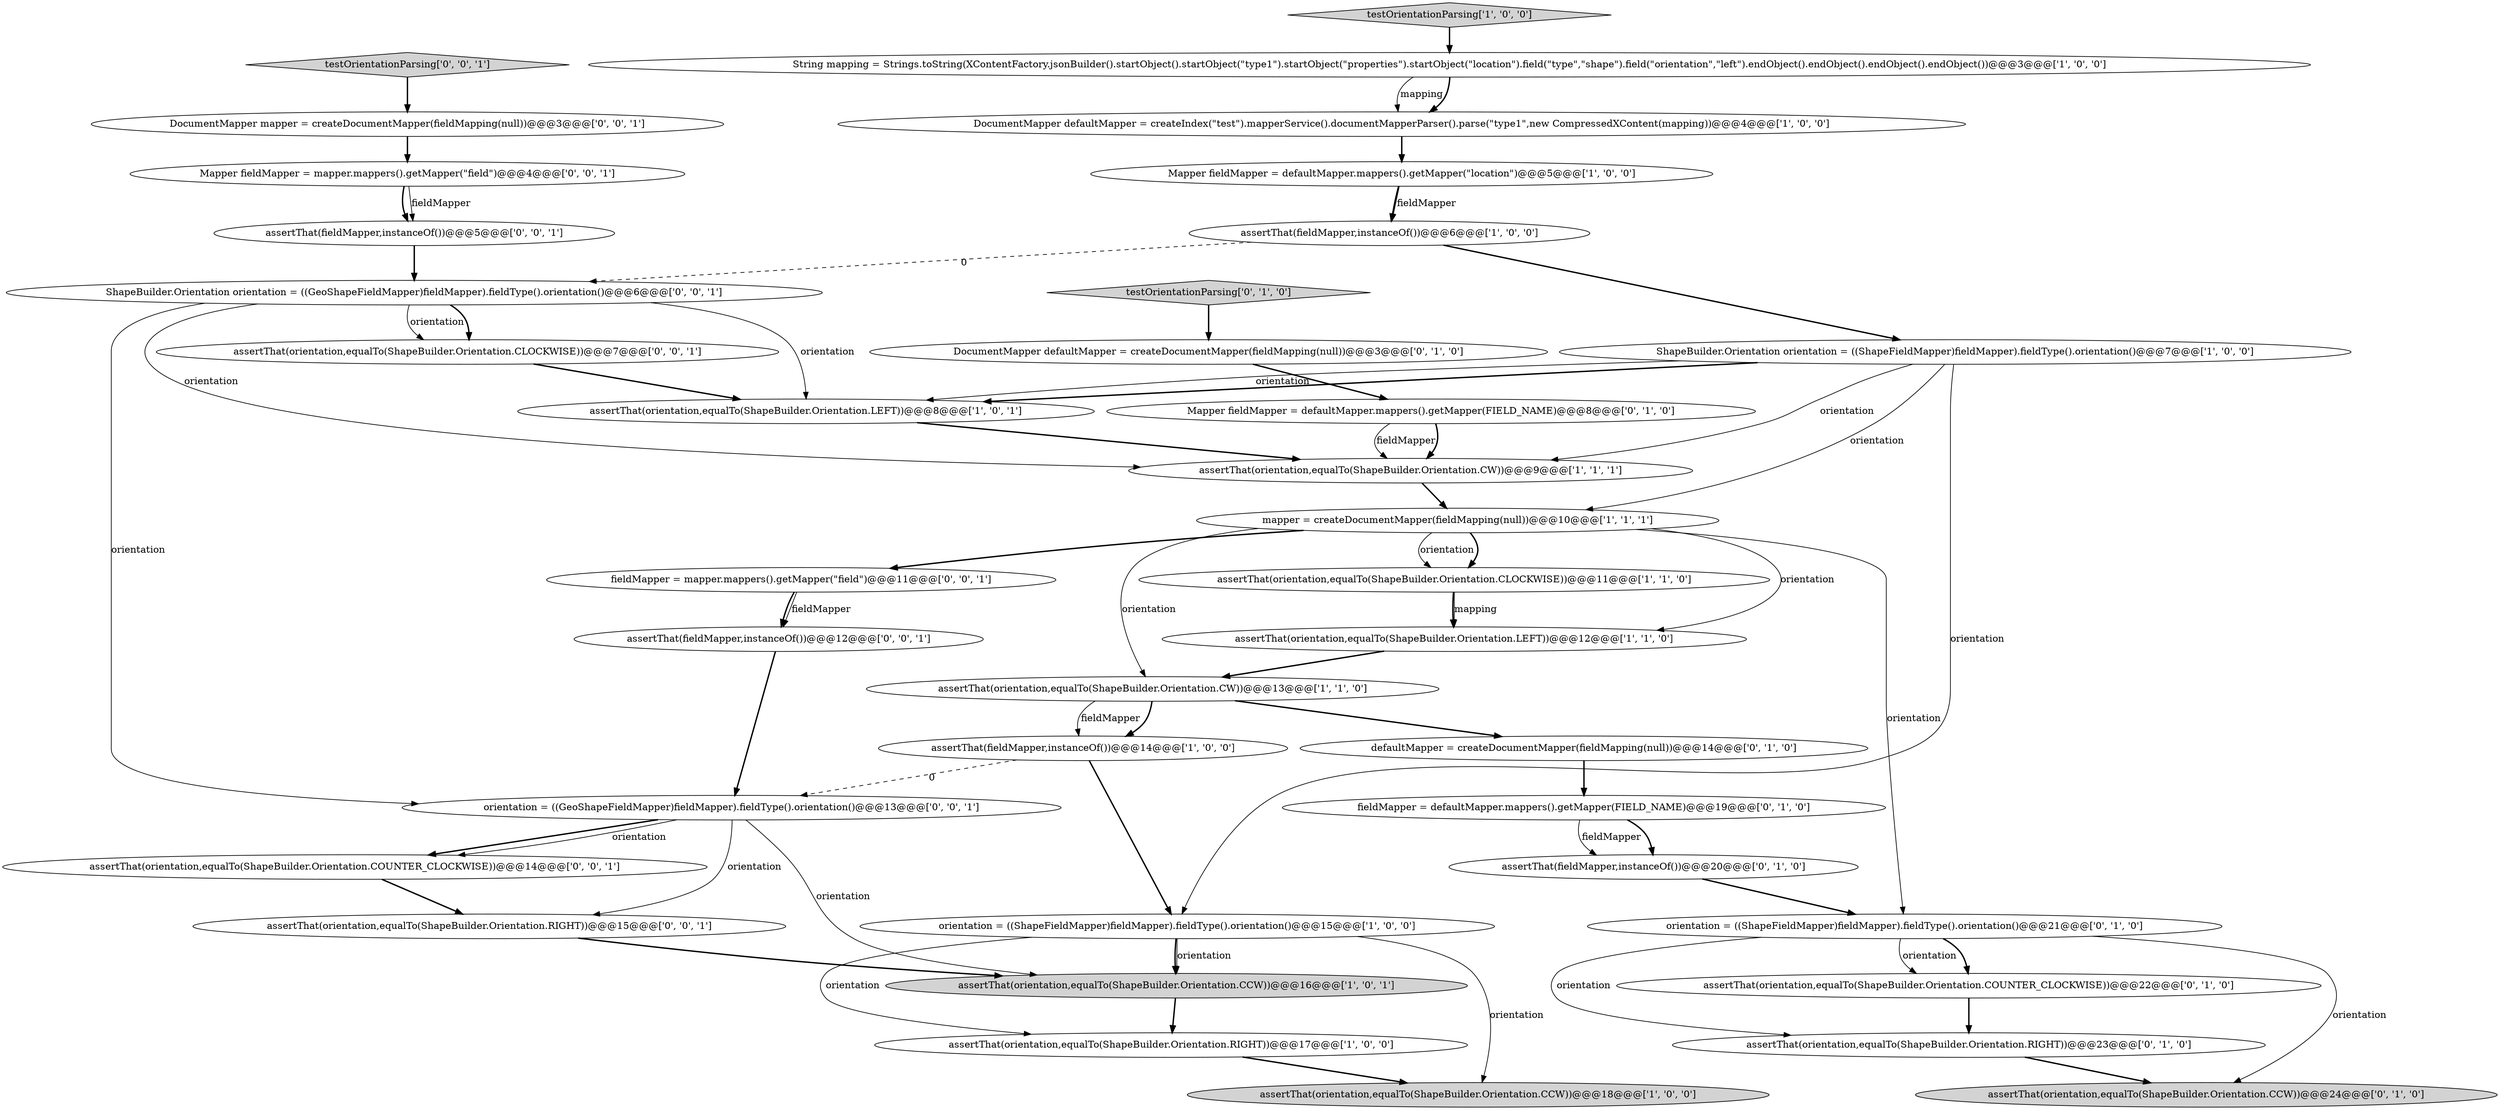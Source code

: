 digraph {
18 [style = filled, label = "fieldMapper = defaultMapper.mappers().getMapper(FIELD_NAME)@@@19@@@['0', '1', '0']", fillcolor = white, shape = ellipse image = "AAA1AAABBB2BBB"];
15 [style = filled, label = "testOrientationParsing['1', '0', '0']", fillcolor = lightgray, shape = diamond image = "AAA0AAABBB1BBB"];
5 [style = filled, label = "DocumentMapper defaultMapper = createIndex(\"test\").mapperService().documentMapperParser().parse(\"type1\",new CompressedXContent(mapping))@@@4@@@['1', '0', '0']", fillcolor = white, shape = ellipse image = "AAA0AAABBB1BBB"];
20 [style = filled, label = "assertThat(orientation,equalTo(ShapeBuilder.Orientation.CCW))@@@24@@@['0', '1', '0']", fillcolor = lightgray, shape = ellipse image = "AAA0AAABBB2BBB"];
35 [style = filled, label = "fieldMapper = mapper.mappers().getMapper(\"field\")@@@11@@@['0', '0', '1']", fillcolor = white, shape = ellipse image = "AAA0AAABBB3BBB"];
1 [style = filled, label = "assertThat(orientation,equalTo(ShapeBuilder.Orientation.CCW))@@@16@@@['1', '0', '1']", fillcolor = lightgray, shape = ellipse image = "AAA0AAABBB1BBB"];
36 [style = filled, label = "assertThat(orientation,equalTo(ShapeBuilder.Orientation.CLOCKWISE))@@@7@@@['0', '0', '1']", fillcolor = white, shape = ellipse image = "AAA0AAABBB3BBB"];
13 [style = filled, label = "assertThat(orientation,equalTo(ShapeBuilder.Orientation.LEFT))@@@12@@@['1', '1', '0']", fillcolor = white, shape = ellipse image = "AAA0AAABBB1BBB"];
12 [style = filled, label = "assertThat(orientation,equalTo(ShapeBuilder.Orientation.LEFT))@@@8@@@['1', '0', '1']", fillcolor = white, shape = ellipse image = "AAA0AAABBB1BBB"];
29 [style = filled, label = "assertThat(orientation,equalTo(ShapeBuilder.Orientation.COUNTER_CLOCKWISE))@@@14@@@['0', '0', '1']", fillcolor = white, shape = ellipse image = "AAA0AAABBB3BBB"];
34 [style = filled, label = "testOrientationParsing['0', '0', '1']", fillcolor = lightgray, shape = diamond image = "AAA0AAABBB3BBB"];
30 [style = filled, label = "assertThat(fieldMapper,instanceOf())@@@5@@@['0', '0', '1']", fillcolor = white, shape = ellipse image = "AAA0AAABBB3BBB"];
31 [style = filled, label = "assertThat(fieldMapper,instanceOf())@@@12@@@['0', '0', '1']", fillcolor = white, shape = ellipse image = "AAA0AAABBB3BBB"];
4 [style = filled, label = "assertThat(fieldMapper,instanceOf())@@@6@@@['1', '0', '0']", fillcolor = white, shape = ellipse image = "AAA0AAABBB1BBB"];
9 [style = filled, label = "assertThat(fieldMapper,instanceOf())@@@14@@@['1', '0', '0']", fillcolor = white, shape = ellipse image = "AAA0AAABBB1BBB"];
19 [style = filled, label = "defaultMapper = createDocumentMapper(fieldMapping(null))@@@14@@@['0', '1', '0']", fillcolor = white, shape = ellipse image = "AAA0AAABBB2BBB"];
10 [style = filled, label = "assertThat(orientation,equalTo(ShapeBuilder.Orientation.CCW))@@@18@@@['1', '0', '0']", fillcolor = lightgray, shape = ellipse image = "AAA0AAABBB1BBB"];
7 [style = filled, label = "assertThat(orientation,equalTo(ShapeBuilder.Orientation.CW))@@@13@@@['1', '1', '0']", fillcolor = white, shape = ellipse image = "AAA0AAABBB1BBB"];
16 [style = filled, label = "Mapper fieldMapper = defaultMapper.mappers().getMapper(\"location\")@@@5@@@['1', '0', '0']", fillcolor = white, shape = ellipse image = "AAA0AAABBB1BBB"];
32 [style = filled, label = "assertThat(orientation,equalTo(ShapeBuilder.Orientation.RIGHT))@@@15@@@['0', '0', '1']", fillcolor = white, shape = ellipse image = "AAA0AAABBB3BBB"];
28 [style = filled, label = "ShapeBuilder.Orientation orientation = ((GeoShapeFieldMapper)fieldMapper).fieldType().orientation()@@@6@@@['0', '0', '1']", fillcolor = white, shape = ellipse image = "AAA0AAABBB3BBB"];
2 [style = filled, label = "assertThat(orientation,equalTo(ShapeBuilder.Orientation.CW))@@@9@@@['1', '1', '1']", fillcolor = white, shape = ellipse image = "AAA0AAABBB1BBB"];
6 [style = filled, label = "orientation = ((ShapeFieldMapper)fieldMapper).fieldType().orientation()@@@15@@@['1', '0', '0']", fillcolor = white, shape = ellipse image = "AAA0AAABBB1BBB"];
11 [style = filled, label = "assertThat(orientation,equalTo(ShapeBuilder.Orientation.RIGHT))@@@17@@@['1', '0', '0']", fillcolor = white, shape = ellipse image = "AAA0AAABBB1BBB"];
0 [style = filled, label = "String mapping = Strings.toString(XContentFactory.jsonBuilder().startObject().startObject(\"type1\").startObject(\"properties\").startObject(\"location\").field(\"type\",\"shape\").field(\"orientation\",\"left\").endObject().endObject().endObject().endObject())@@@3@@@['1', '0', '0']", fillcolor = white, shape = ellipse image = "AAA0AAABBB1BBB"];
21 [style = filled, label = "assertThat(orientation,equalTo(ShapeBuilder.Orientation.COUNTER_CLOCKWISE))@@@22@@@['0', '1', '0']", fillcolor = white, shape = ellipse image = "AAA0AAABBB2BBB"];
26 [style = filled, label = "testOrientationParsing['0', '1', '0']", fillcolor = lightgray, shape = diamond image = "AAA0AAABBB2BBB"];
14 [style = filled, label = "assertThat(orientation,equalTo(ShapeBuilder.Orientation.CLOCKWISE))@@@11@@@['1', '1', '0']", fillcolor = white, shape = ellipse image = "AAA0AAABBB1BBB"];
37 [style = filled, label = "orientation = ((GeoShapeFieldMapper)fieldMapper).fieldType().orientation()@@@13@@@['0', '0', '1']", fillcolor = white, shape = ellipse image = "AAA0AAABBB3BBB"];
25 [style = filled, label = "assertThat(fieldMapper,instanceOf())@@@20@@@['0', '1', '0']", fillcolor = white, shape = ellipse image = "AAA0AAABBB2BBB"];
33 [style = filled, label = "DocumentMapper mapper = createDocumentMapper(fieldMapping(null))@@@3@@@['0', '0', '1']", fillcolor = white, shape = ellipse image = "AAA0AAABBB3BBB"];
17 [style = filled, label = "Mapper fieldMapper = defaultMapper.mappers().getMapper(FIELD_NAME)@@@8@@@['0', '1', '0']", fillcolor = white, shape = ellipse image = "AAA1AAABBB2BBB"];
24 [style = filled, label = "orientation = ((ShapeFieldMapper)fieldMapper).fieldType().orientation()@@@21@@@['0', '1', '0']", fillcolor = white, shape = ellipse image = "AAA0AAABBB2BBB"];
22 [style = filled, label = "DocumentMapper defaultMapper = createDocumentMapper(fieldMapping(null))@@@3@@@['0', '1', '0']", fillcolor = white, shape = ellipse image = "AAA0AAABBB2BBB"];
8 [style = filled, label = "ShapeBuilder.Orientation orientation = ((ShapeFieldMapper)fieldMapper).fieldType().orientation()@@@7@@@['1', '0', '0']", fillcolor = white, shape = ellipse image = "AAA0AAABBB1BBB"];
23 [style = filled, label = "assertThat(orientation,equalTo(ShapeBuilder.Orientation.RIGHT))@@@23@@@['0', '1', '0']", fillcolor = white, shape = ellipse image = "AAA0AAABBB2BBB"];
27 [style = filled, label = "Mapper fieldMapper = mapper.mappers().getMapper(\"field\")@@@4@@@['0', '0', '1']", fillcolor = white, shape = ellipse image = "AAA0AAABBB3BBB"];
3 [style = filled, label = "mapper = createDocumentMapper(fieldMapping(null))@@@10@@@['1', '1', '1']", fillcolor = white, shape = ellipse image = "AAA0AAABBB1BBB"];
24->21 [style = bold, label=""];
6->10 [style = solid, label="orientation"];
26->22 [style = bold, label=""];
33->27 [style = bold, label=""];
28->36 [style = solid, label="orientation"];
28->12 [style = solid, label="orientation"];
31->37 [style = bold, label=""];
3->14 [style = bold, label=""];
8->2 [style = solid, label="orientation"];
3->14 [style = solid, label="orientation"];
13->7 [style = bold, label=""];
16->4 [style = bold, label=""];
8->12 [style = bold, label=""];
8->12 [style = solid, label="orientation"];
17->2 [style = solid, label="fieldMapper"];
35->31 [style = bold, label=""];
14->13 [style = solid, label="mapping"];
4->28 [style = dashed, label="0"];
16->4 [style = solid, label="fieldMapper"];
9->37 [style = dashed, label="0"];
7->9 [style = bold, label=""];
12->2 [style = bold, label=""];
25->24 [style = bold, label=""];
14->13 [style = bold, label=""];
18->25 [style = bold, label=""];
34->33 [style = bold, label=""];
28->37 [style = solid, label="orientation"];
4->8 [style = bold, label=""];
37->1 [style = solid, label="orientation"];
22->17 [style = bold, label=""];
3->13 [style = solid, label="orientation"];
35->31 [style = solid, label="fieldMapper"];
0->5 [style = solid, label="mapping"];
1->11 [style = bold, label=""];
2->3 [style = bold, label=""];
9->6 [style = bold, label=""];
6->11 [style = solid, label="orientation"];
32->1 [style = bold, label=""];
37->29 [style = bold, label=""];
15->0 [style = bold, label=""];
11->10 [style = bold, label=""];
3->35 [style = bold, label=""];
28->36 [style = bold, label=""];
29->32 [style = bold, label=""];
24->20 [style = solid, label="orientation"];
37->29 [style = solid, label="orientation"];
24->21 [style = solid, label="orientation"];
18->25 [style = solid, label="fieldMapper"];
8->3 [style = solid, label="orientation"];
23->20 [style = bold, label=""];
27->30 [style = bold, label=""];
37->32 [style = solid, label="orientation"];
8->6 [style = solid, label="orientation"];
24->23 [style = solid, label="orientation"];
30->28 [style = bold, label=""];
27->30 [style = solid, label="fieldMapper"];
7->19 [style = bold, label=""];
36->12 [style = bold, label=""];
0->5 [style = bold, label=""];
3->7 [style = solid, label="orientation"];
21->23 [style = bold, label=""];
7->9 [style = solid, label="fieldMapper"];
19->18 [style = bold, label=""];
6->1 [style = bold, label=""];
5->16 [style = bold, label=""];
3->24 [style = solid, label="orientation"];
17->2 [style = bold, label=""];
6->1 [style = solid, label="orientation"];
28->2 [style = solid, label="orientation"];
}
